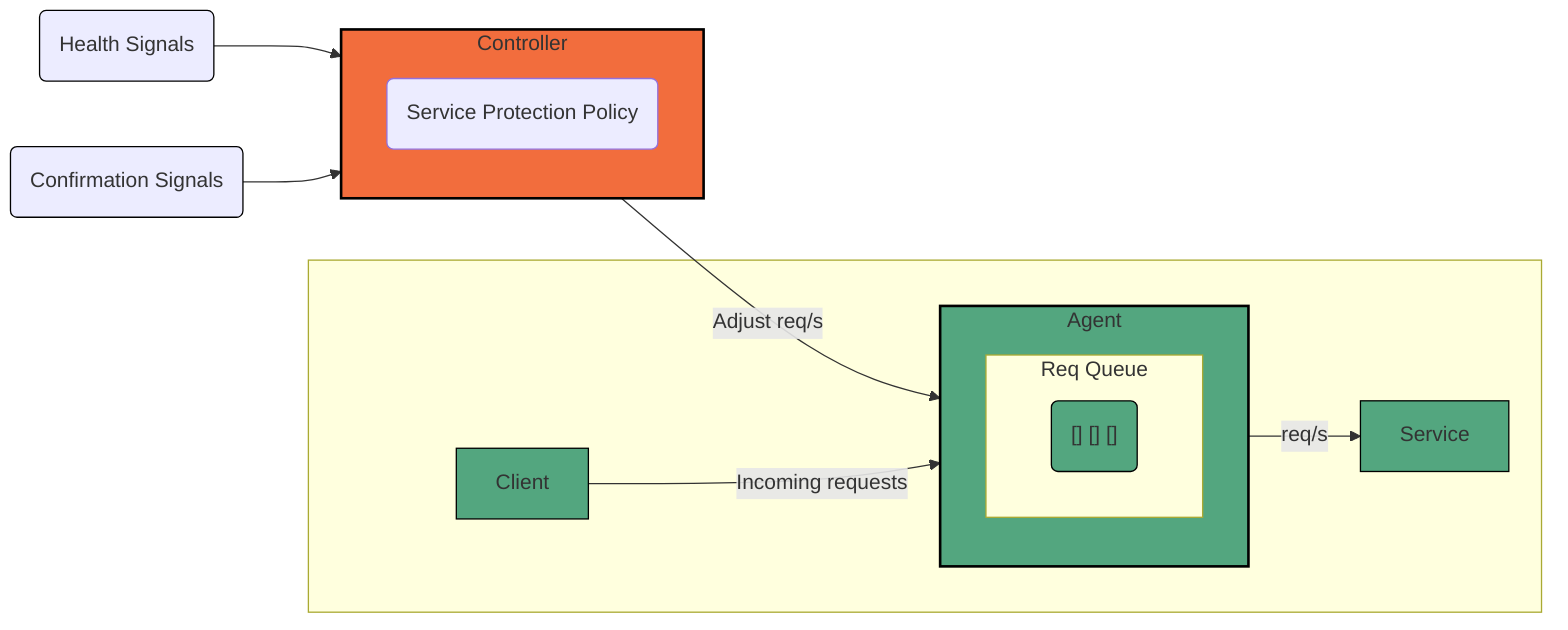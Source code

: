 flowchart LR

classDef Controller fill:#F26D3D,stroke:#000000,stroke-width:2px;
classDef Agent fill:#53A67F,stroke:#000000,stroke-width:2px;
classDef Signal stroke:#000000,stroke-width:1px;
classDef Service fill:#53A67F,stroke:#000000,stroke-width:1px;

HS("Health Signals") --> Controller
class HS Signal
CS("Confirmation Signals") --> Controller
class CS Signal
subgraph "Controller"
  policy("Service Protection Policy")
end

Controller -- "Adjust req/s" --> Agent
class Controller Controller

subgraph " "
Client -- "Incoming requests" --> Agent
class Client Service
	subgraph "Agent"
	    subgraph "Req Queue"
				packets("[] [] []")
	      class packets Service
			end
  end
Agent -- "req/s" --> Service
class Agent Agent
class Service Service
end